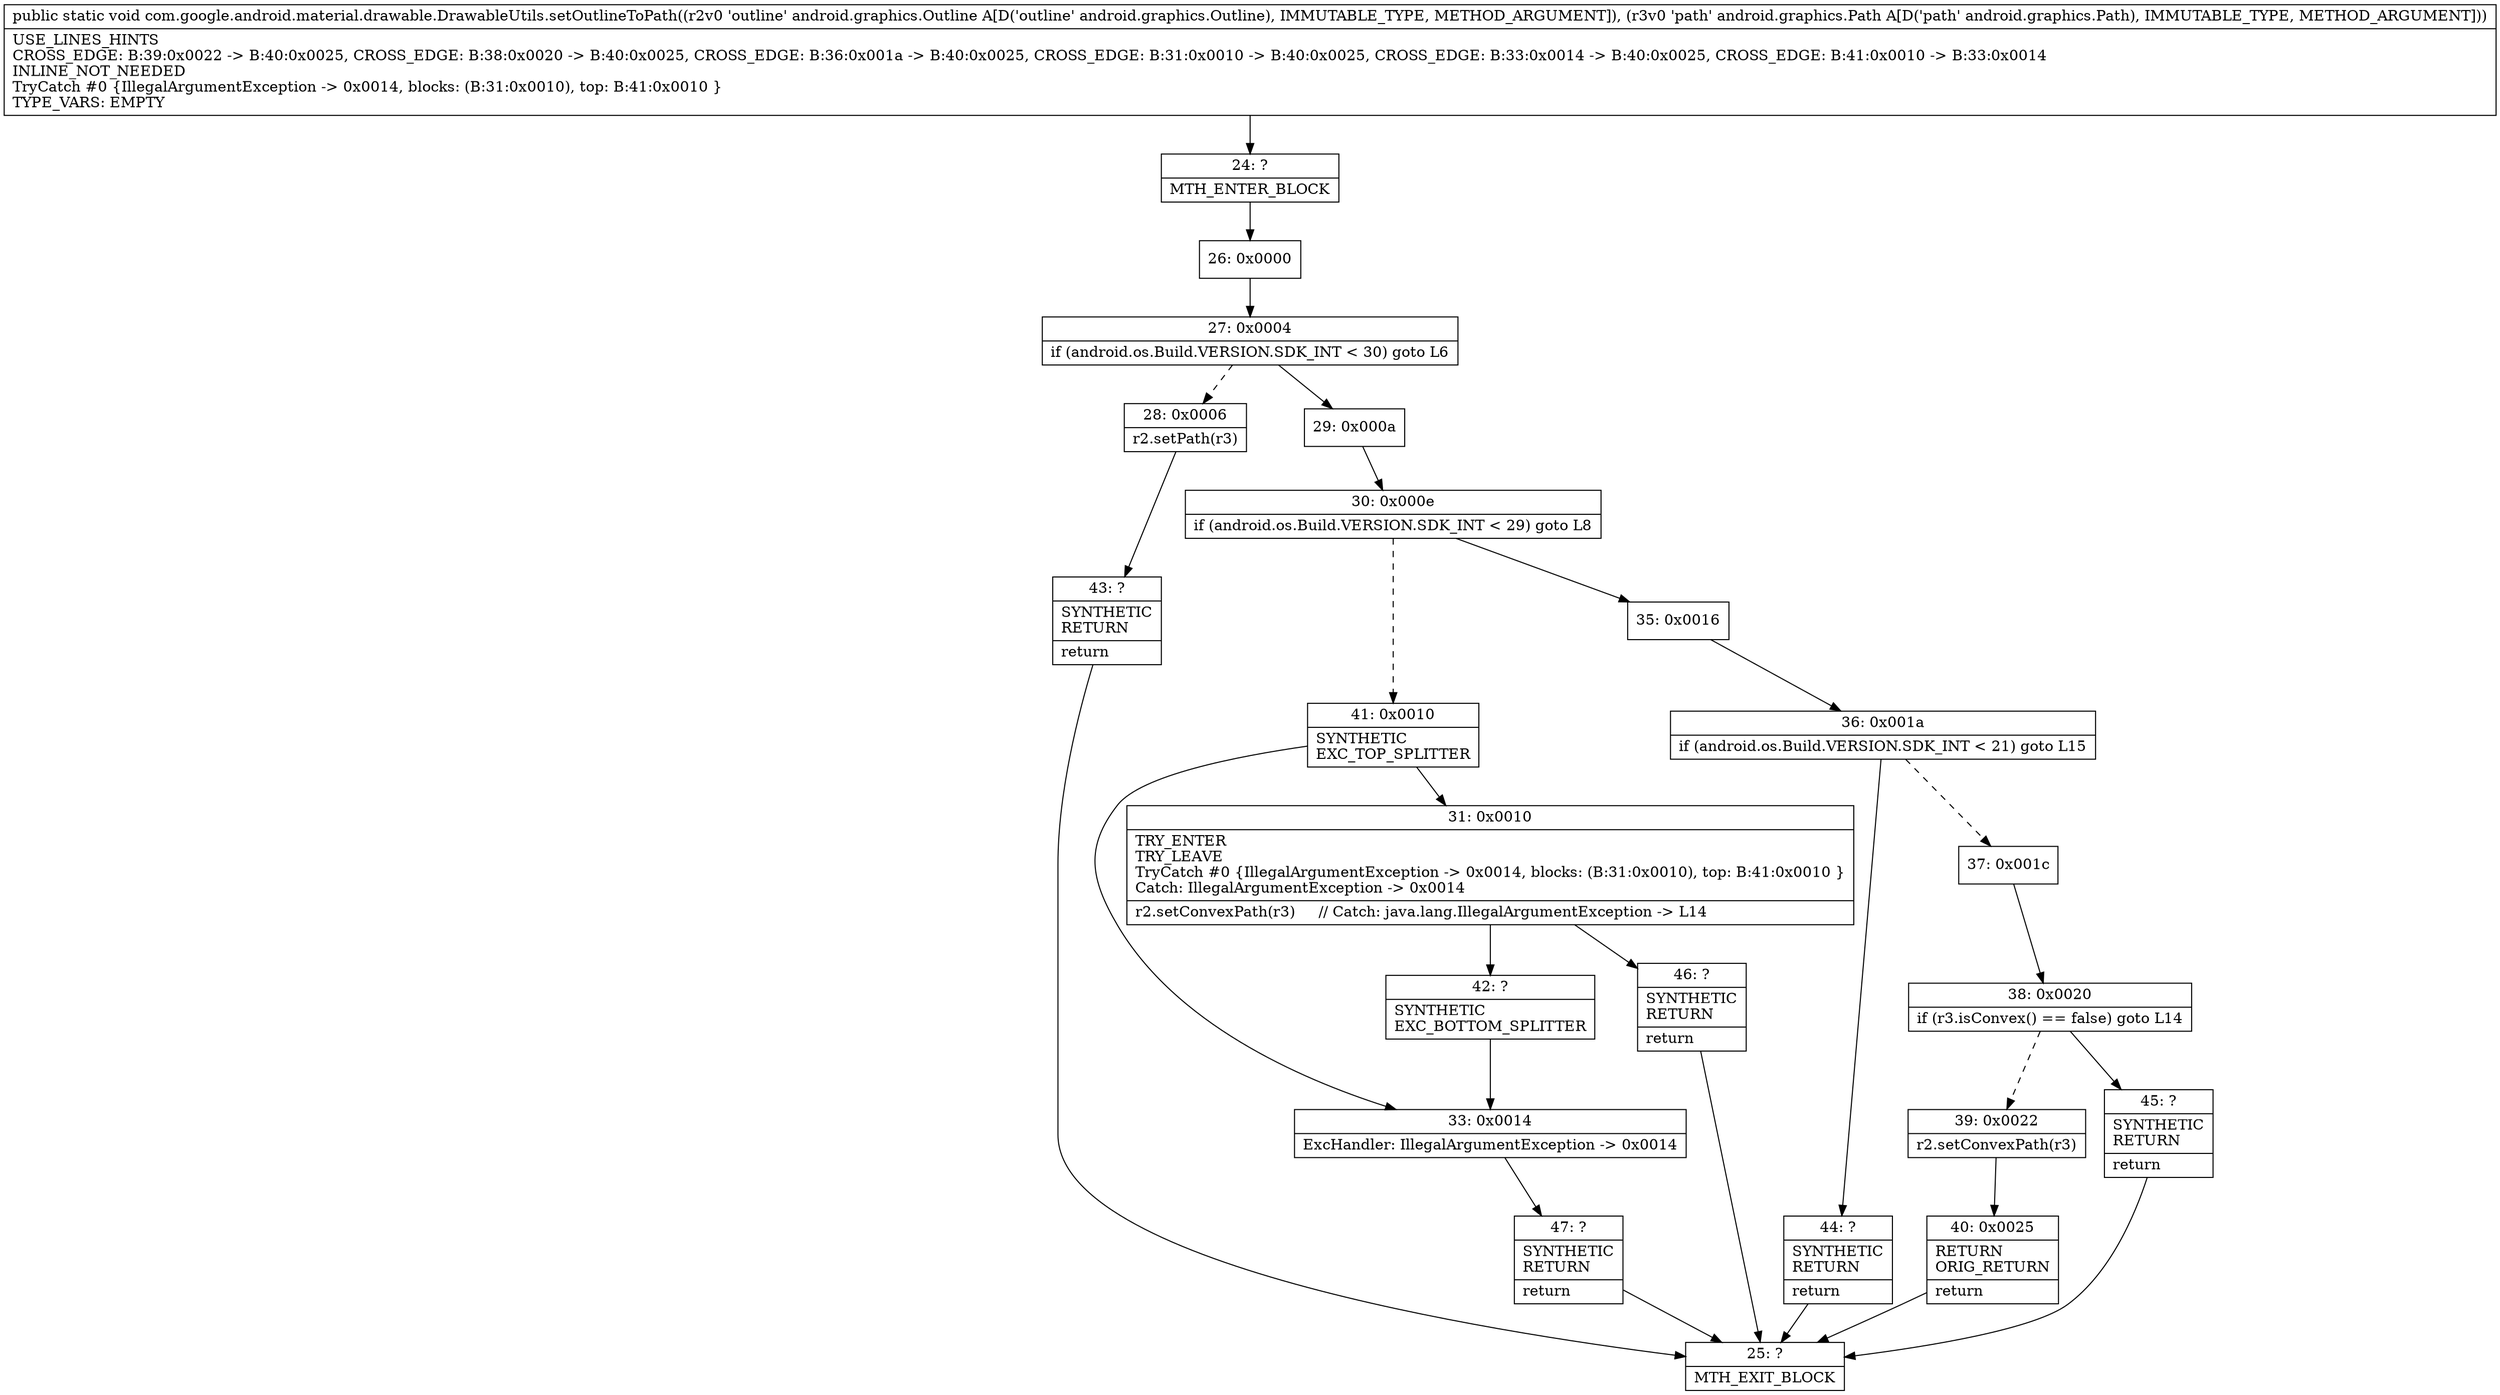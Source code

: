 digraph "CFG forcom.google.android.material.drawable.DrawableUtils.setOutlineToPath(Landroid\/graphics\/Outline;Landroid\/graphics\/Path;)V" {
Node_24 [shape=record,label="{24\:\ ?|MTH_ENTER_BLOCK\l}"];
Node_26 [shape=record,label="{26\:\ 0x0000}"];
Node_27 [shape=record,label="{27\:\ 0x0004|if (android.os.Build.VERSION.SDK_INT \< 30) goto L6\l}"];
Node_28 [shape=record,label="{28\:\ 0x0006|r2.setPath(r3)\l}"];
Node_43 [shape=record,label="{43\:\ ?|SYNTHETIC\lRETURN\l|return\l}"];
Node_25 [shape=record,label="{25\:\ ?|MTH_EXIT_BLOCK\l}"];
Node_29 [shape=record,label="{29\:\ 0x000a}"];
Node_30 [shape=record,label="{30\:\ 0x000e|if (android.os.Build.VERSION.SDK_INT \< 29) goto L8\l}"];
Node_35 [shape=record,label="{35\:\ 0x0016}"];
Node_36 [shape=record,label="{36\:\ 0x001a|if (android.os.Build.VERSION.SDK_INT \< 21) goto L15\l}"];
Node_37 [shape=record,label="{37\:\ 0x001c}"];
Node_38 [shape=record,label="{38\:\ 0x0020|if (r3.isConvex() == false) goto L14\l}"];
Node_39 [shape=record,label="{39\:\ 0x0022|r2.setConvexPath(r3)\l}"];
Node_40 [shape=record,label="{40\:\ 0x0025|RETURN\lORIG_RETURN\l|return\l}"];
Node_45 [shape=record,label="{45\:\ ?|SYNTHETIC\lRETURN\l|return\l}"];
Node_44 [shape=record,label="{44\:\ ?|SYNTHETIC\lRETURN\l|return\l}"];
Node_41 [shape=record,label="{41\:\ 0x0010|SYNTHETIC\lEXC_TOP_SPLITTER\l}"];
Node_31 [shape=record,label="{31\:\ 0x0010|TRY_ENTER\lTRY_LEAVE\lTryCatch #0 \{IllegalArgumentException \-\> 0x0014, blocks: (B:31:0x0010), top: B:41:0x0010 \}\lCatch: IllegalArgumentException \-\> 0x0014\l|r2.setConvexPath(r3)     \/\/ Catch: java.lang.IllegalArgumentException \-\> L14\l}"];
Node_42 [shape=record,label="{42\:\ ?|SYNTHETIC\lEXC_BOTTOM_SPLITTER\l}"];
Node_46 [shape=record,label="{46\:\ ?|SYNTHETIC\lRETURN\l|return\l}"];
Node_33 [shape=record,label="{33\:\ 0x0014|ExcHandler: IllegalArgumentException \-\> 0x0014\l}"];
Node_47 [shape=record,label="{47\:\ ?|SYNTHETIC\lRETURN\l|return\l}"];
MethodNode[shape=record,label="{public static void com.google.android.material.drawable.DrawableUtils.setOutlineToPath((r2v0 'outline' android.graphics.Outline A[D('outline' android.graphics.Outline), IMMUTABLE_TYPE, METHOD_ARGUMENT]), (r3v0 'path' android.graphics.Path A[D('path' android.graphics.Path), IMMUTABLE_TYPE, METHOD_ARGUMENT]))  | USE_LINES_HINTS\lCROSS_EDGE: B:39:0x0022 \-\> B:40:0x0025, CROSS_EDGE: B:38:0x0020 \-\> B:40:0x0025, CROSS_EDGE: B:36:0x001a \-\> B:40:0x0025, CROSS_EDGE: B:31:0x0010 \-\> B:40:0x0025, CROSS_EDGE: B:33:0x0014 \-\> B:40:0x0025, CROSS_EDGE: B:41:0x0010 \-\> B:33:0x0014\lINLINE_NOT_NEEDED\lTryCatch #0 \{IllegalArgumentException \-\> 0x0014, blocks: (B:31:0x0010), top: B:41:0x0010 \}\lTYPE_VARS: EMPTY\l}"];
MethodNode -> Node_24;Node_24 -> Node_26;
Node_26 -> Node_27;
Node_27 -> Node_28[style=dashed];
Node_27 -> Node_29;
Node_28 -> Node_43;
Node_43 -> Node_25;
Node_29 -> Node_30;
Node_30 -> Node_35;
Node_30 -> Node_41[style=dashed];
Node_35 -> Node_36;
Node_36 -> Node_37[style=dashed];
Node_36 -> Node_44;
Node_37 -> Node_38;
Node_38 -> Node_39[style=dashed];
Node_38 -> Node_45;
Node_39 -> Node_40;
Node_40 -> Node_25;
Node_45 -> Node_25;
Node_44 -> Node_25;
Node_41 -> Node_31;
Node_41 -> Node_33;
Node_31 -> Node_42;
Node_31 -> Node_46;
Node_42 -> Node_33;
Node_46 -> Node_25;
Node_33 -> Node_47;
Node_47 -> Node_25;
}

